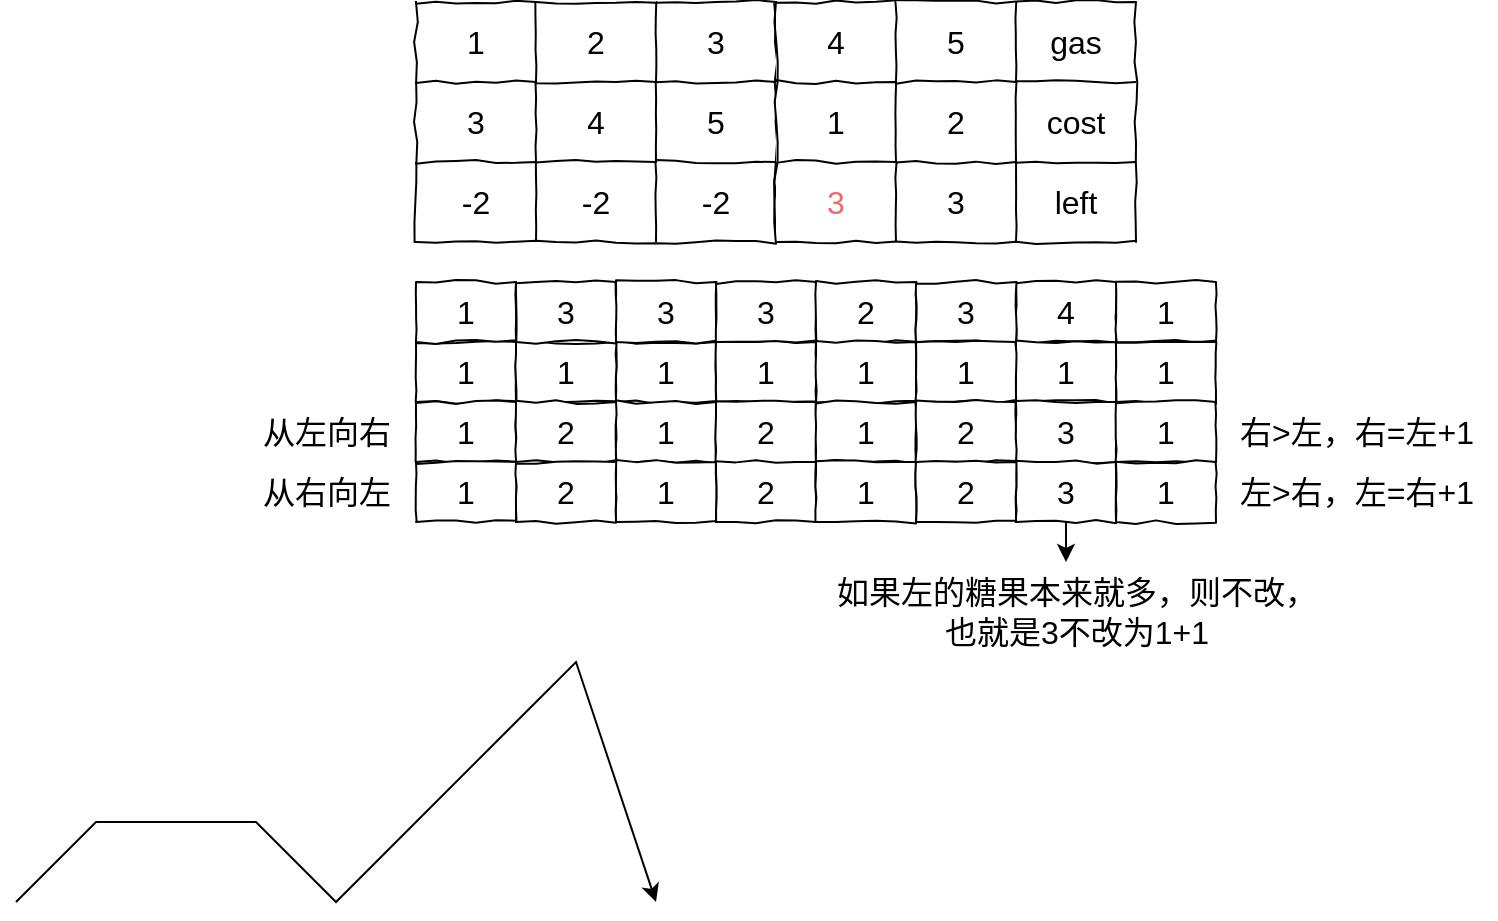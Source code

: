 <mxfile version="20.2.2" type="github">
  <diagram id="kzoT6HLDNZnoZyvvZf-V" name="第 1 页">
    <mxGraphModel dx="1422" dy="706" grid="1" gridSize="10" guides="1" tooltips="1" connect="1" arrows="1" fold="1" page="1" pageScale="1" pageWidth="827" pageHeight="1169" math="0" shadow="0">
      <root>
        <mxCell id="0" />
        <mxCell id="1" parent="0" />
        <mxCell id="UMy-mRe04MTnNOtKZiHi-27" value="" style="shape=table;html=1;whiteSpace=wrap;startSize=0;container=1;collapsible=0;childLayout=tableLayout;comic=1;fontFamily=Helvetica;fontSize=16;fontColor=default;strokeColor=default;fillColor=default;" vertex="1" parent="1">
          <mxGeometry x="280" y="20" width="180" height="120" as="geometry" />
        </mxCell>
        <mxCell id="UMy-mRe04MTnNOtKZiHi-28" value="" style="shape=tableRow;horizontal=0;startSize=0;swimlaneHead=0;swimlaneBody=0;top=0;left=0;bottom=0;right=0;collapsible=0;dropTarget=0;fillColor=none;points=[[0,0.5],[1,0.5]];portConstraint=eastwest;comic=1;fontFamily=Helvetica;fontSize=12;fontColor=default;strokeColor=default;html=1;" vertex="1" parent="UMy-mRe04MTnNOtKZiHi-27">
          <mxGeometry width="180" height="40" as="geometry" />
        </mxCell>
        <mxCell id="UMy-mRe04MTnNOtKZiHi-29" value="&lt;font style=&quot;font-size: 16px;&quot;&gt;1&lt;/font&gt;" style="shape=partialRectangle;html=1;whiteSpace=wrap;connectable=0;fillColor=none;top=0;left=0;bottom=0;right=0;overflow=hidden;comic=1;fontFamily=Helvetica;fontSize=12;fontColor=default;startSize=0;strokeColor=default;" vertex="1" parent="UMy-mRe04MTnNOtKZiHi-28">
          <mxGeometry width="60" height="40" as="geometry">
            <mxRectangle width="60" height="40" as="alternateBounds" />
          </mxGeometry>
        </mxCell>
        <mxCell id="UMy-mRe04MTnNOtKZiHi-30" value="&lt;font style=&quot;font-size: 16px;&quot;&gt;2&lt;/font&gt;" style="shape=partialRectangle;html=1;whiteSpace=wrap;connectable=0;fillColor=none;top=0;left=0;bottom=0;right=0;overflow=hidden;comic=1;fontFamily=Helvetica;fontSize=12;fontColor=default;startSize=0;strokeColor=default;" vertex="1" parent="UMy-mRe04MTnNOtKZiHi-28">
          <mxGeometry x="60" width="60" height="40" as="geometry">
            <mxRectangle width="60" height="40" as="alternateBounds" />
          </mxGeometry>
        </mxCell>
        <mxCell id="UMy-mRe04MTnNOtKZiHi-31" value="&lt;font style=&quot;font-size: 16px;&quot;&gt;3&lt;/font&gt;" style="shape=partialRectangle;html=1;whiteSpace=wrap;connectable=0;fillColor=none;top=0;left=0;bottom=0;right=0;overflow=hidden;comic=1;fontFamily=Helvetica;fontSize=12;fontColor=default;startSize=0;strokeColor=default;" vertex="1" parent="UMy-mRe04MTnNOtKZiHi-28">
          <mxGeometry x="120" width="60" height="40" as="geometry">
            <mxRectangle width="60" height="40" as="alternateBounds" />
          </mxGeometry>
        </mxCell>
        <mxCell id="UMy-mRe04MTnNOtKZiHi-32" value="" style="shape=tableRow;horizontal=0;startSize=0;swimlaneHead=0;swimlaneBody=0;top=0;left=0;bottom=0;right=0;collapsible=0;dropTarget=0;fillColor=none;points=[[0,0.5],[1,0.5]];portConstraint=eastwest;comic=1;fontFamily=Helvetica;fontSize=16;fontColor=default;strokeColor=default;html=1;" vertex="1" parent="UMy-mRe04MTnNOtKZiHi-27">
          <mxGeometry y="40" width="180" height="40" as="geometry" />
        </mxCell>
        <mxCell id="UMy-mRe04MTnNOtKZiHi-33" value="3" style="shape=partialRectangle;html=1;whiteSpace=wrap;connectable=0;fillColor=none;top=0;left=0;bottom=0;right=0;overflow=hidden;comic=1;fontFamily=Helvetica;fontSize=16;fontColor=default;startSize=0;strokeColor=default;" vertex="1" parent="UMy-mRe04MTnNOtKZiHi-32">
          <mxGeometry width="60" height="40" as="geometry">
            <mxRectangle width="60" height="40" as="alternateBounds" />
          </mxGeometry>
        </mxCell>
        <mxCell id="UMy-mRe04MTnNOtKZiHi-34" value="4" style="shape=partialRectangle;html=1;whiteSpace=wrap;connectable=0;fillColor=none;top=0;left=0;bottom=0;right=0;overflow=hidden;comic=1;fontFamily=Helvetica;fontSize=16;fontColor=default;startSize=0;strokeColor=default;" vertex="1" parent="UMy-mRe04MTnNOtKZiHi-32">
          <mxGeometry x="60" width="60" height="40" as="geometry">
            <mxRectangle width="60" height="40" as="alternateBounds" />
          </mxGeometry>
        </mxCell>
        <mxCell id="UMy-mRe04MTnNOtKZiHi-35" value="5" style="shape=partialRectangle;html=1;whiteSpace=wrap;connectable=0;fillColor=none;top=0;left=0;bottom=0;right=0;overflow=hidden;comic=1;fontFamily=Helvetica;fontSize=16;fontColor=default;startSize=0;strokeColor=default;" vertex="1" parent="UMy-mRe04MTnNOtKZiHi-32">
          <mxGeometry x="120" width="60" height="40" as="geometry">
            <mxRectangle width="60" height="40" as="alternateBounds" />
          </mxGeometry>
        </mxCell>
        <mxCell id="UMy-mRe04MTnNOtKZiHi-36" value="" style="shape=tableRow;horizontal=0;startSize=0;swimlaneHead=0;swimlaneBody=0;top=0;left=0;bottom=0;right=0;collapsible=0;dropTarget=0;fillColor=none;points=[[0,0.5],[1,0.5]];portConstraint=eastwest;comic=1;fontFamily=Helvetica;fontSize=16;fontColor=default;strokeColor=default;html=1;" vertex="1" parent="UMy-mRe04MTnNOtKZiHi-27">
          <mxGeometry y="80" width="180" height="40" as="geometry" />
        </mxCell>
        <mxCell id="UMy-mRe04MTnNOtKZiHi-37" value="-2" style="shape=partialRectangle;html=1;whiteSpace=wrap;connectable=0;fillColor=none;top=0;left=0;bottom=0;right=0;overflow=hidden;comic=1;fontFamily=Helvetica;fontSize=16;fontColor=default;startSize=0;strokeColor=default;" vertex="1" parent="UMy-mRe04MTnNOtKZiHi-36">
          <mxGeometry width="60" height="40" as="geometry">
            <mxRectangle width="60" height="40" as="alternateBounds" />
          </mxGeometry>
        </mxCell>
        <mxCell id="UMy-mRe04MTnNOtKZiHi-38" value="-2" style="shape=partialRectangle;html=1;whiteSpace=wrap;connectable=0;fillColor=none;top=0;left=0;bottom=0;right=0;overflow=hidden;comic=1;fontFamily=Helvetica;fontSize=16;fontColor=default;startSize=0;strokeColor=default;" vertex="1" parent="UMy-mRe04MTnNOtKZiHi-36">
          <mxGeometry x="60" width="60" height="40" as="geometry">
            <mxRectangle width="60" height="40" as="alternateBounds" />
          </mxGeometry>
        </mxCell>
        <mxCell id="UMy-mRe04MTnNOtKZiHi-39" value="-2" style="shape=partialRectangle;html=1;whiteSpace=wrap;connectable=0;fillColor=none;top=0;left=0;bottom=0;right=0;overflow=hidden;pointerEvents=1;comic=1;fontFamily=Helvetica;fontSize=16;fontColor=default;startSize=0;strokeColor=default;" vertex="1" parent="UMy-mRe04MTnNOtKZiHi-36">
          <mxGeometry x="120" width="60" height="40" as="geometry">
            <mxRectangle width="60" height="40" as="alternateBounds" />
          </mxGeometry>
        </mxCell>
        <mxCell id="UMy-mRe04MTnNOtKZiHi-65" value="" style="shape=table;html=1;whiteSpace=wrap;startSize=0;container=1;collapsible=0;childLayout=tableLayout;comic=1;fontFamily=Helvetica;fontSize=16;fontColor=default;strokeColor=default;fillColor=default;" vertex="1" parent="1">
          <mxGeometry x="460" y="20" width="180" height="120" as="geometry" />
        </mxCell>
        <mxCell id="UMy-mRe04MTnNOtKZiHi-66" value="" style="shape=tableRow;horizontal=0;startSize=0;swimlaneHead=0;swimlaneBody=0;top=0;left=0;bottom=0;right=0;collapsible=0;dropTarget=0;fillColor=none;points=[[0,0.5],[1,0.5]];portConstraint=eastwest;comic=1;fontFamily=Helvetica;fontSize=16;fontColor=default;strokeColor=default;html=1;" vertex="1" parent="UMy-mRe04MTnNOtKZiHi-65">
          <mxGeometry width="180" height="40" as="geometry" />
        </mxCell>
        <mxCell id="UMy-mRe04MTnNOtKZiHi-67" value="4" style="shape=partialRectangle;html=1;whiteSpace=wrap;connectable=0;fillColor=none;top=0;left=0;bottom=0;right=0;overflow=hidden;comic=1;fontFamily=Helvetica;fontSize=16;fontColor=default;startSize=0;strokeColor=default;" vertex="1" parent="UMy-mRe04MTnNOtKZiHi-66">
          <mxGeometry width="60" height="40" as="geometry">
            <mxRectangle width="60" height="40" as="alternateBounds" />
          </mxGeometry>
        </mxCell>
        <mxCell id="UMy-mRe04MTnNOtKZiHi-68" value="5" style="shape=partialRectangle;html=1;whiteSpace=wrap;connectable=0;fillColor=none;top=0;left=0;bottom=0;right=0;overflow=hidden;comic=1;fontFamily=Helvetica;fontSize=16;fontColor=default;startSize=0;strokeColor=default;" vertex="1" parent="UMy-mRe04MTnNOtKZiHi-66">
          <mxGeometry x="60" width="60" height="40" as="geometry">
            <mxRectangle width="60" height="40" as="alternateBounds" />
          </mxGeometry>
        </mxCell>
        <mxCell id="UMy-mRe04MTnNOtKZiHi-69" value="gas" style="shape=partialRectangle;html=1;whiteSpace=wrap;connectable=0;fillColor=none;top=0;left=0;bottom=0;right=0;overflow=hidden;comic=1;fontFamily=Helvetica;fontSize=16;fontColor=default;startSize=0;strokeColor=default;" vertex="1" parent="UMy-mRe04MTnNOtKZiHi-66">
          <mxGeometry x="120" width="60" height="40" as="geometry">
            <mxRectangle width="60" height="40" as="alternateBounds" />
          </mxGeometry>
        </mxCell>
        <mxCell id="UMy-mRe04MTnNOtKZiHi-70" value="" style="shape=tableRow;horizontal=0;startSize=0;swimlaneHead=0;swimlaneBody=0;top=0;left=0;bottom=0;right=0;collapsible=0;dropTarget=0;fillColor=none;points=[[0,0.5],[1,0.5]];portConstraint=eastwest;comic=1;fontFamily=Helvetica;fontSize=16;fontColor=default;strokeColor=default;html=1;" vertex="1" parent="UMy-mRe04MTnNOtKZiHi-65">
          <mxGeometry y="40" width="180" height="40" as="geometry" />
        </mxCell>
        <mxCell id="UMy-mRe04MTnNOtKZiHi-71" value="1" style="shape=partialRectangle;html=1;whiteSpace=wrap;connectable=0;fillColor=none;top=0;left=0;bottom=0;right=0;overflow=hidden;comic=1;fontFamily=Helvetica;fontSize=16;fontColor=default;startSize=0;strokeColor=default;" vertex="1" parent="UMy-mRe04MTnNOtKZiHi-70">
          <mxGeometry width="60" height="40" as="geometry">
            <mxRectangle width="60" height="40" as="alternateBounds" />
          </mxGeometry>
        </mxCell>
        <mxCell id="UMy-mRe04MTnNOtKZiHi-72" value="2" style="shape=partialRectangle;html=1;whiteSpace=wrap;connectable=0;fillColor=none;top=0;left=0;bottom=0;right=0;overflow=hidden;comic=1;fontFamily=Helvetica;fontSize=16;fontColor=default;startSize=0;strokeColor=default;" vertex="1" parent="UMy-mRe04MTnNOtKZiHi-70">
          <mxGeometry x="60" width="60" height="40" as="geometry">
            <mxRectangle width="60" height="40" as="alternateBounds" />
          </mxGeometry>
        </mxCell>
        <mxCell id="UMy-mRe04MTnNOtKZiHi-73" value="cost" style="shape=partialRectangle;html=1;whiteSpace=wrap;connectable=0;fillColor=none;top=0;left=0;bottom=0;right=0;overflow=hidden;comic=1;fontFamily=Helvetica;fontSize=16;fontColor=default;startSize=0;strokeColor=default;" vertex="1" parent="UMy-mRe04MTnNOtKZiHi-70">
          <mxGeometry x="120" width="60" height="40" as="geometry">
            <mxRectangle width="60" height="40" as="alternateBounds" />
          </mxGeometry>
        </mxCell>
        <mxCell id="UMy-mRe04MTnNOtKZiHi-74" value="" style="shape=tableRow;horizontal=0;startSize=0;swimlaneHead=0;swimlaneBody=0;top=0;left=0;bottom=0;right=0;collapsible=0;dropTarget=0;fillColor=none;points=[[0,0.5],[1,0.5]];portConstraint=eastwest;comic=1;fontFamily=Helvetica;fontSize=16;fontColor=default;strokeColor=default;html=1;" vertex="1" parent="UMy-mRe04MTnNOtKZiHi-65">
          <mxGeometry y="80" width="180" height="40" as="geometry" />
        </mxCell>
        <mxCell id="UMy-mRe04MTnNOtKZiHi-75" value="&lt;font color=&quot;#ea6b66&quot;&gt;3&lt;/font&gt;" style="shape=partialRectangle;html=1;whiteSpace=wrap;connectable=0;fillColor=none;top=0;left=0;bottom=0;right=0;overflow=hidden;comic=1;fontFamily=Helvetica;fontSize=16;fontColor=default;startSize=0;strokeColor=default;" vertex="1" parent="UMy-mRe04MTnNOtKZiHi-74">
          <mxGeometry width="60" height="40" as="geometry">
            <mxRectangle width="60" height="40" as="alternateBounds" />
          </mxGeometry>
        </mxCell>
        <mxCell id="UMy-mRe04MTnNOtKZiHi-76" value="3" style="shape=partialRectangle;html=1;whiteSpace=wrap;connectable=0;fillColor=none;top=0;left=0;bottom=0;right=0;overflow=hidden;comic=1;fontFamily=Helvetica;fontSize=16;fontColor=default;startSize=0;strokeColor=default;" vertex="1" parent="UMy-mRe04MTnNOtKZiHi-74">
          <mxGeometry x="60" width="60" height="40" as="geometry">
            <mxRectangle width="60" height="40" as="alternateBounds" />
          </mxGeometry>
        </mxCell>
        <mxCell id="UMy-mRe04MTnNOtKZiHi-77" value="left" style="shape=partialRectangle;html=1;whiteSpace=wrap;connectable=0;fillColor=none;top=0;left=0;bottom=0;right=0;overflow=hidden;pointerEvents=1;comic=1;fontFamily=Helvetica;fontSize=16;fontColor=default;startSize=0;strokeColor=default;" vertex="1" parent="UMy-mRe04MTnNOtKZiHi-74">
          <mxGeometry x="120" width="60" height="40" as="geometry">
            <mxRectangle width="60" height="40" as="alternateBounds" />
          </mxGeometry>
        </mxCell>
        <mxCell id="UMy-mRe04MTnNOtKZiHi-86" value="1" style="rounded=0;whiteSpace=wrap;html=1;comic=1;fontFamily=Helvetica;fontSize=16;fontColor=#000000;startSize=0;strokeColor=default;fillColor=default;" vertex="1" parent="1">
          <mxGeometry x="380" y="190" width="50" height="30" as="geometry" />
        </mxCell>
        <mxCell id="UMy-mRe04MTnNOtKZiHi-88" value="3" style="rounded=0;whiteSpace=wrap;html=1;comic=1;fontFamily=Helvetica;fontSize=16;fontColor=#000000;startSize=0;strokeColor=default;fillColor=default;" vertex="1" parent="1">
          <mxGeometry x="380" y="160" width="50" height="30" as="geometry" />
        </mxCell>
        <mxCell id="UMy-mRe04MTnNOtKZiHi-89" value="1" style="rounded=0;whiteSpace=wrap;html=1;comic=1;fontFamily=Helvetica;fontSize=16;fontColor=#000000;startSize=0;strokeColor=default;fillColor=default;" vertex="1" parent="1">
          <mxGeometry x="430" y="190" width="50" height="30" as="geometry" />
        </mxCell>
        <mxCell id="UMy-mRe04MTnNOtKZiHi-90" value="3" style="rounded=0;whiteSpace=wrap;html=1;comic=1;fontFamily=Helvetica;fontSize=16;fontColor=#000000;startSize=0;strokeColor=default;fillColor=default;" vertex="1" parent="1">
          <mxGeometry x="430" y="160" width="50" height="30" as="geometry" />
        </mxCell>
        <mxCell id="UMy-mRe04MTnNOtKZiHi-91" value="1" style="rounded=0;whiteSpace=wrap;html=1;comic=1;fontFamily=Helvetica;fontSize=16;fontColor=#000000;startSize=0;strokeColor=default;fillColor=default;" vertex="1" parent="1">
          <mxGeometry x="280" y="190" width="50" height="30" as="geometry" />
        </mxCell>
        <mxCell id="UMy-mRe04MTnNOtKZiHi-92" value="1" style="rounded=0;whiteSpace=wrap;html=1;comic=1;fontFamily=Helvetica;fontSize=16;fontColor=#000000;startSize=0;strokeColor=default;fillColor=default;" vertex="1" parent="1">
          <mxGeometry x="280" y="160" width="50" height="30" as="geometry" />
        </mxCell>
        <mxCell id="UMy-mRe04MTnNOtKZiHi-93" value="1" style="rounded=0;whiteSpace=wrap;html=1;comic=1;fontFamily=Helvetica;fontSize=16;fontColor=#000000;startSize=0;strokeColor=default;fillColor=default;" vertex="1" parent="1">
          <mxGeometry x="330" y="190" width="50" height="30" as="geometry" />
        </mxCell>
        <mxCell id="UMy-mRe04MTnNOtKZiHi-94" value="3" style="rounded=0;whiteSpace=wrap;html=1;comic=1;fontFamily=Helvetica;fontSize=16;fontColor=#000000;startSize=0;strokeColor=default;fillColor=default;" vertex="1" parent="1">
          <mxGeometry x="330" y="160" width="50" height="30" as="geometry" />
        </mxCell>
        <mxCell id="UMy-mRe04MTnNOtKZiHi-95" value="4" style="rounded=0;whiteSpace=wrap;html=1;comic=1;fontFamily=Helvetica;fontSize=16;fontColor=#000000;startSize=0;strokeColor=default;fillColor=default;" vertex="1" parent="1">
          <mxGeometry x="580" y="160" width="50" height="30" as="geometry" />
        </mxCell>
        <mxCell id="UMy-mRe04MTnNOtKZiHi-97" value="2" style="rounded=0;whiteSpace=wrap;html=1;comic=1;fontFamily=Helvetica;fontSize=16;fontColor=#000000;startSize=0;strokeColor=default;fillColor=default;" vertex="1" parent="1">
          <mxGeometry x="480" y="160" width="50" height="30" as="geometry" />
        </mxCell>
        <mxCell id="UMy-mRe04MTnNOtKZiHi-98" value="3" style="rounded=0;whiteSpace=wrap;html=1;comic=1;fontFamily=Helvetica;fontSize=16;fontColor=#000000;startSize=0;strokeColor=default;fillColor=default;" vertex="1" parent="1">
          <mxGeometry x="530" y="160" width="50" height="30" as="geometry" />
        </mxCell>
        <mxCell id="UMy-mRe04MTnNOtKZiHi-99" value="1&lt;span style=&quot;color: rgba(0, 0, 0, 0); font-family: monospace; font-size: 0px; text-align: start;&quot;&gt;%3CmxGraphModel%3E%3Croot%3E%3CmxCell%20id%3D%220%22%2F%3E%3CmxCell%20id%3D%221%22%20parent%3D%220%22%2F%3E%3CmxCell%20id%3D%222%22%20value%3D%22%22%20style%3D%22rounded%3D0%3BwhiteSpace%3Dwrap%3Bhtml%3D1%3Bcomic%3D1%3BfontFamily%3DHelvetica%3BfontSize%3D16%3BfontColor%3D%23000000%3BstartSize%3D0%3BstrokeColor%3Ddefault%3BfillColor%3Ddefault%3B%22%20vertex%3D%221%22%20parent%3D%221%22%3E%3CmxGeometry%20x%3D%22380%22%20y%3D%22360%22%20width%3D%2250%22%20height%3D%2230%22%20as%3D%22geometry%22%2F%3E%3C%2FmxCell%3E%3CmxCell%20id%3D%223%22%20value%3D%22%22%20style%3D%22rounded%3D0%3BwhiteSpace%3Dwrap%3Bhtml%3D1%3Bcomic%3D1%3BfontFamily%3DHelvetica%3BfontSize%3D16%3BfontColor%3D%23000000%3BstartSize%3D0%3BstrokeColor%3Ddefault%3BfillColor%3Ddefault%3B%22%20vertex%3D%221%22%20parent%3D%221%22%3E%3CmxGeometry%20x%3D%22430%22%20y%3D%22360%22%20width%3D%2250%22%20height%3D%2230%22%20as%3D%22geometry%22%2F%3E%3C%2FmxCell%3E%3CmxCell%20id%3D%224%22%20value%3D%22%22%20style%3D%22rounded%3D0%3BwhiteSpace%3Dwrap%3Bhtml%3D1%3Bcomic%3D1%3BfontFamily%3DHelvetica%3BfontSize%3D16%3BfontColor%3D%23000000%3BstartSize%3D0%3BstrokeColor%3Ddefault%3BfillColor%3Ddefault%3B%22%20vertex%3D%221%22%20parent%3D%221%22%3E%3CmxGeometry%20x%3D%22280%22%20y%3D%22360%22%20width%3D%2250%22%20height%3D%2230%22%20as%3D%22geometry%22%2F%3E%3C%2FmxCell%3E%3CmxCell%20id%3D%225%22%20value%3D%22%22%20style%3D%22rounded%3D0%3BwhiteSpace%3Dwrap%3Bhtml%3D1%3Bcomic%3D1%3BfontFamily%3DHelvetica%3BfontSize%3D16%3BfontColor%3D%23000000%3BstartSize%3D0%3BstrokeColor%3Ddefault%3BfillColor%3Ddefault%3B%22%20vertex%3D%221%22%20parent%3D%221%22%3E%3CmxGeometry%20x%3D%22330%22%20y%3D%22360%22%20width%3D%2250%22%20height%3D%2230%22%20as%3D%22geometry%22%2F%3E%3C%2FmxCell%3E%3CmxCell%20id%3D%226%22%20value%3D%22%22%20style%3D%22rounded%3D0%3BwhiteSpace%3Dwrap%3Bhtml%3D1%3Bcomic%3D1%3BfontFamily%3DHelvetica%3BfontSize%3D16%3BfontColor%3D%23000000%3BstartSize%3D0%3BstrokeColor%3Ddefault%3BfillColor%3Ddefault%3B%22%20vertex%3D%221%22%20parent%3D%221%22%3E%3CmxGeometry%20x%3D%22580%22%20y%3D%22360%22%20width%3D%2250%22%20height%3D%2230%22%20as%3D%22geometry%22%2F%3E%3C%2FmxCell%3E%3CmxCell%20id%3D%227%22%20value%3D%22%22%20style%3D%22rounded%3D0%3BwhiteSpace%3Dwrap%3Bhtml%3D1%3Bcomic%3D1%3BfontFamily%3DHelvetica%3BfontSize%3D16%3BfontColor%3D%23000000%3BstartSize%3D0%3BstrokeColor%3Ddefault%3BfillColor%3Ddefault%3B%22%20vertex%3D%221%22%20parent%3D%221%22%3E%3CmxGeometry%20x%3D%22480%22%20y%3D%22360%22%20width%3D%2250%22%20height%3D%2230%22%20as%3D%22geometry%22%2F%3E%3C%2FmxCell%3E%3CmxCell%20id%3D%228%22%20value%3D%22%22%20style%3D%22rounded%3D0%3BwhiteSpace%3Dwrap%3Bhtml%3D1%3Bcomic%3D1%3BfontFamily%3DHelvetica%3BfontSize%3D16%3BfontColor%3D%23000000%3BstartSize%3D0%3BstrokeColor%3Ddefault%3BfillColor%3Ddefault%3B%22%20vertex%3D%221%22%20parent%3D%221%22%3E%3CmxGeometry%20x%3D%22530%22%20y%3D%22360%22%20width%3D%2250%22%20height%3D%2230%22%20as%3D%22geometry%22%2F%3E%3C%2FmxCell%3E%3C%2Froot%3E%3C%2FmxGraphModel%3E&lt;/span&gt;" style="rounded=0;whiteSpace=wrap;html=1;comic=1;fontFamily=Helvetica;fontSize=16;fontColor=#000000;startSize=0;strokeColor=default;fillColor=default;" vertex="1" parent="1">
          <mxGeometry x="580" y="190" width="50" height="30" as="geometry" />
        </mxCell>
        <mxCell id="UMy-mRe04MTnNOtKZiHi-101" value="1" style="rounded=0;whiteSpace=wrap;html=1;comic=1;fontFamily=Helvetica;fontSize=16;fontColor=#000000;startSize=0;strokeColor=default;fillColor=default;" vertex="1" parent="1">
          <mxGeometry x="480" y="190" width="50" height="30" as="geometry" />
        </mxCell>
        <mxCell id="UMy-mRe04MTnNOtKZiHi-102" value="1" style="rounded=0;whiteSpace=wrap;html=1;comic=1;fontFamily=Helvetica;fontSize=16;fontColor=#000000;startSize=0;strokeColor=default;fillColor=default;" vertex="1" parent="1">
          <mxGeometry x="530" y="190" width="50" height="30" as="geometry" />
        </mxCell>
        <mxCell id="UMy-mRe04MTnNOtKZiHi-103" value="1" style="rounded=0;whiteSpace=wrap;html=1;comic=1;fontFamily=Helvetica;fontSize=16;fontColor=#000000;startSize=0;strokeColor=default;fillColor=default;" vertex="1" parent="1">
          <mxGeometry x="380" y="220" width="50" height="30" as="geometry" />
        </mxCell>
        <mxCell id="UMy-mRe04MTnNOtKZiHi-104" value="2" style="rounded=0;whiteSpace=wrap;html=1;comic=1;fontFamily=Helvetica;fontSize=16;fontColor=#000000;startSize=0;strokeColor=default;fillColor=default;" vertex="1" parent="1">
          <mxGeometry x="430" y="220" width="50" height="30" as="geometry" />
        </mxCell>
        <mxCell id="UMy-mRe04MTnNOtKZiHi-105" value="1" style="rounded=0;whiteSpace=wrap;html=1;comic=1;fontFamily=Helvetica;fontSize=16;fontColor=#000000;startSize=0;strokeColor=default;fillColor=default;" vertex="1" parent="1">
          <mxGeometry x="280" y="220" width="50" height="30" as="geometry" />
        </mxCell>
        <mxCell id="UMy-mRe04MTnNOtKZiHi-106" value="2" style="rounded=0;whiteSpace=wrap;html=1;comic=1;fontFamily=Helvetica;fontSize=16;fontColor=#000000;startSize=0;strokeColor=default;fillColor=default;" vertex="1" parent="1">
          <mxGeometry x="330" y="220" width="50" height="30" as="geometry" />
        </mxCell>
        <mxCell id="UMy-mRe04MTnNOtKZiHi-107" value="3" style="rounded=0;whiteSpace=wrap;html=1;comic=1;fontFamily=Helvetica;fontSize=16;fontColor=#000000;startSize=0;strokeColor=default;fillColor=default;" vertex="1" parent="1">
          <mxGeometry x="580" y="220" width="50" height="30" as="geometry" />
        </mxCell>
        <mxCell id="UMy-mRe04MTnNOtKZiHi-108" value="1" style="rounded=0;whiteSpace=wrap;html=1;comic=1;fontFamily=Helvetica;fontSize=16;fontColor=#000000;startSize=0;strokeColor=default;fillColor=default;" vertex="1" parent="1">
          <mxGeometry x="480" y="220" width="50" height="30" as="geometry" />
        </mxCell>
        <mxCell id="UMy-mRe04MTnNOtKZiHi-109" value="2" style="rounded=0;whiteSpace=wrap;html=1;comic=1;fontFamily=Helvetica;fontSize=16;fontColor=#000000;startSize=0;strokeColor=default;fillColor=default;" vertex="1" parent="1">
          <mxGeometry x="530" y="220" width="50" height="30" as="geometry" />
        </mxCell>
        <mxCell id="UMy-mRe04MTnNOtKZiHi-110" value="1" style="rounded=0;whiteSpace=wrap;html=1;comic=1;fontFamily=Helvetica;fontSize=16;fontColor=#000000;startSize=0;strokeColor=default;fillColor=default;" vertex="1" parent="1">
          <mxGeometry x="380" y="250" width="50" height="30" as="geometry" />
        </mxCell>
        <mxCell id="UMy-mRe04MTnNOtKZiHi-111" value="2" style="rounded=0;whiteSpace=wrap;html=1;comic=1;fontFamily=Helvetica;fontSize=16;fontColor=#000000;startSize=0;strokeColor=default;fillColor=default;" vertex="1" parent="1">
          <mxGeometry x="430" y="250" width="50" height="30" as="geometry" />
        </mxCell>
        <mxCell id="UMy-mRe04MTnNOtKZiHi-112" value="1" style="rounded=0;whiteSpace=wrap;html=1;comic=1;fontFamily=Helvetica;fontSize=16;fontColor=#000000;startSize=0;strokeColor=default;fillColor=default;" vertex="1" parent="1">
          <mxGeometry x="280" y="250" width="50" height="30" as="geometry" />
        </mxCell>
        <mxCell id="UMy-mRe04MTnNOtKZiHi-113" value="2" style="rounded=0;whiteSpace=wrap;html=1;comic=1;fontFamily=Helvetica;fontSize=16;fontColor=#000000;startSize=0;strokeColor=default;fillColor=default;" vertex="1" parent="1">
          <mxGeometry x="330" y="250" width="50" height="30" as="geometry" />
        </mxCell>
        <mxCell id="UMy-mRe04MTnNOtKZiHi-127" style="edgeStyle=orthogonalEdgeStyle;rounded=0;orthogonalLoop=1;jettySize=auto;html=1;exitX=0.5;exitY=1;exitDx=0;exitDy=0;fontFamily=Helvetica;fontSize=16;fontColor=#000000;startSize=0;" edge="1" parent="1" source="UMy-mRe04MTnNOtKZiHi-114" target="UMy-mRe04MTnNOtKZiHi-128">
          <mxGeometry relative="1" as="geometry">
            <mxPoint x="605" y="310" as="targetPoint" />
            <Array as="points">
              <mxPoint x="605" y="320" />
              <mxPoint x="605" y="320" />
            </Array>
          </mxGeometry>
        </mxCell>
        <mxCell id="UMy-mRe04MTnNOtKZiHi-114" value="3" style="rounded=0;whiteSpace=wrap;html=1;comic=1;fontFamily=Helvetica;fontSize=16;fontColor=#000000;startSize=0;strokeColor=default;fillColor=default;" vertex="1" parent="1">
          <mxGeometry x="580" y="250" width="50" height="30" as="geometry" />
        </mxCell>
        <mxCell id="UMy-mRe04MTnNOtKZiHi-115" value="1" style="rounded=0;whiteSpace=wrap;html=1;comic=1;fontFamily=Helvetica;fontSize=16;fontColor=#000000;startSize=0;strokeColor=default;fillColor=default;" vertex="1" parent="1">
          <mxGeometry x="480" y="250" width="50" height="30" as="geometry" />
        </mxCell>
        <mxCell id="UMy-mRe04MTnNOtKZiHi-116" value="2" style="rounded=0;whiteSpace=wrap;html=1;comic=1;fontFamily=Helvetica;fontSize=16;fontColor=#000000;startSize=0;strokeColor=default;fillColor=default;" vertex="1" parent="1">
          <mxGeometry x="530" y="250" width="50" height="30" as="geometry" />
        </mxCell>
        <mxCell id="UMy-mRe04MTnNOtKZiHi-117" value="1" style="rounded=0;whiteSpace=wrap;html=1;comic=1;fontFamily=Helvetica;fontSize=16;fontColor=#000000;startSize=0;strokeColor=default;fillColor=default;" vertex="1" parent="1">
          <mxGeometry x="630" y="160" width="50" height="30" as="geometry" />
        </mxCell>
        <mxCell id="UMy-mRe04MTnNOtKZiHi-118" value="1&lt;span style=&quot;color: rgba(0, 0, 0, 0); font-family: monospace; font-size: 0px; text-align: start;&quot;&gt;%3CmxGraphModel%3E%3Croot%3E%3CmxCell%20id%3D%220%22%2F%3E%3CmxCell%20id%3D%221%22%20parent%3D%220%22%2F%3E%3CmxCell%20id%3D%222%22%20value%3D%22%22%20style%3D%22rounded%3D0%3BwhiteSpace%3Dwrap%3Bhtml%3D1%3Bcomic%3D1%3BfontFamily%3DHelvetica%3BfontSize%3D16%3BfontColor%3D%23000000%3BstartSize%3D0%3BstrokeColor%3Ddefault%3BfillColor%3Ddefault%3B%22%20vertex%3D%221%22%20parent%3D%221%22%3E%3CmxGeometry%20x%3D%22380%22%20y%3D%22360%22%20width%3D%2250%22%20height%3D%2230%22%20as%3D%22geometry%22%2F%3E%3C%2FmxCell%3E%3CmxCell%20id%3D%223%22%20value%3D%22%22%20style%3D%22rounded%3D0%3BwhiteSpace%3Dwrap%3Bhtml%3D1%3Bcomic%3D1%3BfontFamily%3DHelvetica%3BfontSize%3D16%3BfontColor%3D%23000000%3BstartSize%3D0%3BstrokeColor%3Ddefault%3BfillColor%3Ddefault%3B%22%20vertex%3D%221%22%20parent%3D%221%22%3E%3CmxGeometry%20x%3D%22430%22%20y%3D%22360%22%20width%3D%2250%22%20height%3D%2230%22%20as%3D%22geometry%22%2F%3E%3C%2FmxCell%3E%3CmxCell%20id%3D%224%22%20value%3D%22%22%20style%3D%22rounded%3D0%3BwhiteSpace%3Dwrap%3Bhtml%3D1%3Bcomic%3D1%3BfontFamily%3DHelvetica%3BfontSize%3D16%3BfontColor%3D%23000000%3BstartSize%3D0%3BstrokeColor%3Ddefault%3BfillColor%3Ddefault%3B%22%20vertex%3D%221%22%20parent%3D%221%22%3E%3CmxGeometry%20x%3D%22280%22%20y%3D%22360%22%20width%3D%2250%22%20height%3D%2230%22%20as%3D%22geometry%22%2F%3E%3C%2FmxCell%3E%3CmxCell%20id%3D%225%22%20value%3D%22%22%20style%3D%22rounded%3D0%3BwhiteSpace%3Dwrap%3Bhtml%3D1%3Bcomic%3D1%3BfontFamily%3DHelvetica%3BfontSize%3D16%3BfontColor%3D%23000000%3BstartSize%3D0%3BstrokeColor%3Ddefault%3BfillColor%3Ddefault%3B%22%20vertex%3D%221%22%20parent%3D%221%22%3E%3CmxGeometry%20x%3D%22330%22%20y%3D%22360%22%20width%3D%2250%22%20height%3D%2230%22%20as%3D%22geometry%22%2F%3E%3C%2FmxCell%3E%3CmxCell%20id%3D%226%22%20value%3D%22%22%20style%3D%22rounded%3D0%3BwhiteSpace%3Dwrap%3Bhtml%3D1%3Bcomic%3D1%3BfontFamily%3DHelvetica%3BfontSize%3D16%3BfontColor%3D%23000000%3BstartSize%3D0%3BstrokeColor%3Ddefault%3BfillColor%3Ddefault%3B%22%20vertex%3D%221%22%20parent%3D%221%22%3E%3CmxGeometry%20x%3D%22580%22%20y%3D%22360%22%20width%3D%2250%22%20height%3D%2230%22%20as%3D%22geometry%22%2F%3E%3C%2FmxCell%3E%3CmxCell%20id%3D%227%22%20value%3D%22%22%20style%3D%22rounded%3D0%3BwhiteSpace%3Dwrap%3Bhtml%3D1%3Bcomic%3D1%3BfontFamily%3DHelvetica%3BfontSize%3D16%3BfontColor%3D%23000000%3BstartSize%3D0%3BstrokeColor%3Ddefault%3BfillColor%3Ddefault%3B%22%20vertex%3D%221%22%20parent%3D%221%22%3E%3CmxGeometry%20x%3D%22480%22%20y%3D%22360%22%20width%3D%2250%22%20height%3D%2230%22%20as%3D%22geometry%22%2F%3E%3C%2FmxCell%3E%3CmxCell%20id%3D%228%22%20value%3D%22%22%20style%3D%22rounded%3D0%3BwhiteSpace%3Dwrap%3Bhtml%3D1%3Bcomic%3D1%3BfontFamily%3DHelvetica%3BfontSize%3D16%3BfontColor%3D%23000000%3BstartSize%3D0%3BstrokeColor%3Ddefault%3BfillColor%3Ddefault%3B%22%20vertex%3D%221%22%20parent%3D%221%22%3E%3CmxGeometry%20x%3D%22530%22%20y%3D%22360%22%20width%3D%2250%22%20height%3D%2230%22%20as%3D%22geometry%22%2F%3E%3C%2FmxCell%3E%3C%2Froot%3E%3C%2FmxGraphModel%3E&lt;/span&gt;" style="rounded=0;whiteSpace=wrap;html=1;comic=1;fontFamily=Helvetica;fontSize=16;fontColor=#000000;startSize=0;strokeColor=default;fillColor=default;" vertex="1" parent="1">
          <mxGeometry x="630" y="190" width="50" height="30" as="geometry" />
        </mxCell>
        <mxCell id="UMy-mRe04MTnNOtKZiHi-119" value="1" style="rounded=0;whiteSpace=wrap;html=1;comic=1;fontFamily=Helvetica;fontSize=16;fontColor=#000000;startSize=0;strokeColor=default;fillColor=default;" vertex="1" parent="1">
          <mxGeometry x="630" y="220" width="50" height="30" as="geometry" />
        </mxCell>
        <mxCell id="UMy-mRe04MTnNOtKZiHi-120" value="1" style="rounded=0;whiteSpace=wrap;html=1;comic=1;fontFamily=Helvetica;fontSize=16;fontColor=#000000;startSize=0;strokeColor=default;fillColor=default;" vertex="1" parent="1">
          <mxGeometry x="630" y="250" width="50" height="30" as="geometry" />
        </mxCell>
        <mxCell id="UMy-mRe04MTnNOtKZiHi-122" value="" style="endArrow=classic;html=1;rounded=0;fontFamily=Helvetica;fontSize=16;fontColor=#000000;startSize=0;" edge="1" parent="1">
          <mxGeometry width="50" height="50" relative="1" as="geometry">
            <mxPoint x="80" y="470" as="sourcePoint" />
            <mxPoint x="400" y="470" as="targetPoint" />
            <Array as="points">
              <mxPoint x="120" y="430" />
              <mxPoint x="160" y="430" />
              <mxPoint x="200" y="430" />
              <mxPoint x="240" y="470" />
              <mxPoint x="280" y="430" />
              <mxPoint x="320" y="390" />
              <mxPoint x="360" y="350" />
            </Array>
          </mxGeometry>
        </mxCell>
        <mxCell id="UMy-mRe04MTnNOtKZiHi-123" value="从左向右" style="text;html=1;align=center;verticalAlign=middle;resizable=0;points=[];autosize=1;strokeColor=none;fillColor=none;fontSize=16;fontFamily=Helvetica;fontColor=#000000;" vertex="1" parent="1">
          <mxGeometry x="190" y="220" width="90" height="30" as="geometry" />
        </mxCell>
        <mxCell id="UMy-mRe04MTnNOtKZiHi-124" value="从右向左" style="text;html=1;align=center;verticalAlign=middle;resizable=0;points=[];autosize=1;strokeColor=none;fillColor=none;fontSize=16;fontFamily=Helvetica;fontColor=#000000;" vertex="1" parent="1">
          <mxGeometry x="190" y="250" width="90" height="30" as="geometry" />
        </mxCell>
        <mxCell id="UMy-mRe04MTnNOtKZiHi-125" value="右&amp;gt;左，右=左+1" style="text;html=1;align=center;verticalAlign=middle;resizable=0;points=[];autosize=1;strokeColor=none;fillColor=none;fontSize=16;fontFamily=Helvetica;fontColor=#000000;" vertex="1" parent="1">
          <mxGeometry x="680" y="220" width="140" height="30" as="geometry" />
        </mxCell>
        <mxCell id="UMy-mRe04MTnNOtKZiHi-126" value="左&amp;gt;右，左=右+1" style="text;html=1;align=center;verticalAlign=middle;resizable=0;points=[];autosize=1;strokeColor=none;fillColor=none;fontSize=16;fontFamily=Helvetica;fontColor=#000000;" vertex="1" parent="1">
          <mxGeometry x="680" y="250" width="140" height="30" as="geometry" />
        </mxCell>
        <mxCell id="UMy-mRe04MTnNOtKZiHi-128" value="如果左的糖果本来就多，则不改，&lt;br&gt;也就是3不改为1+1" style="text;html=1;align=center;verticalAlign=middle;resizable=0;points=[];autosize=1;strokeColor=none;fillColor=none;fontSize=16;fontFamily=Helvetica;fontColor=#000000;" vertex="1" parent="1">
          <mxGeometry x="480" y="300" width="260" height="50" as="geometry" />
        </mxCell>
      </root>
    </mxGraphModel>
  </diagram>
</mxfile>
